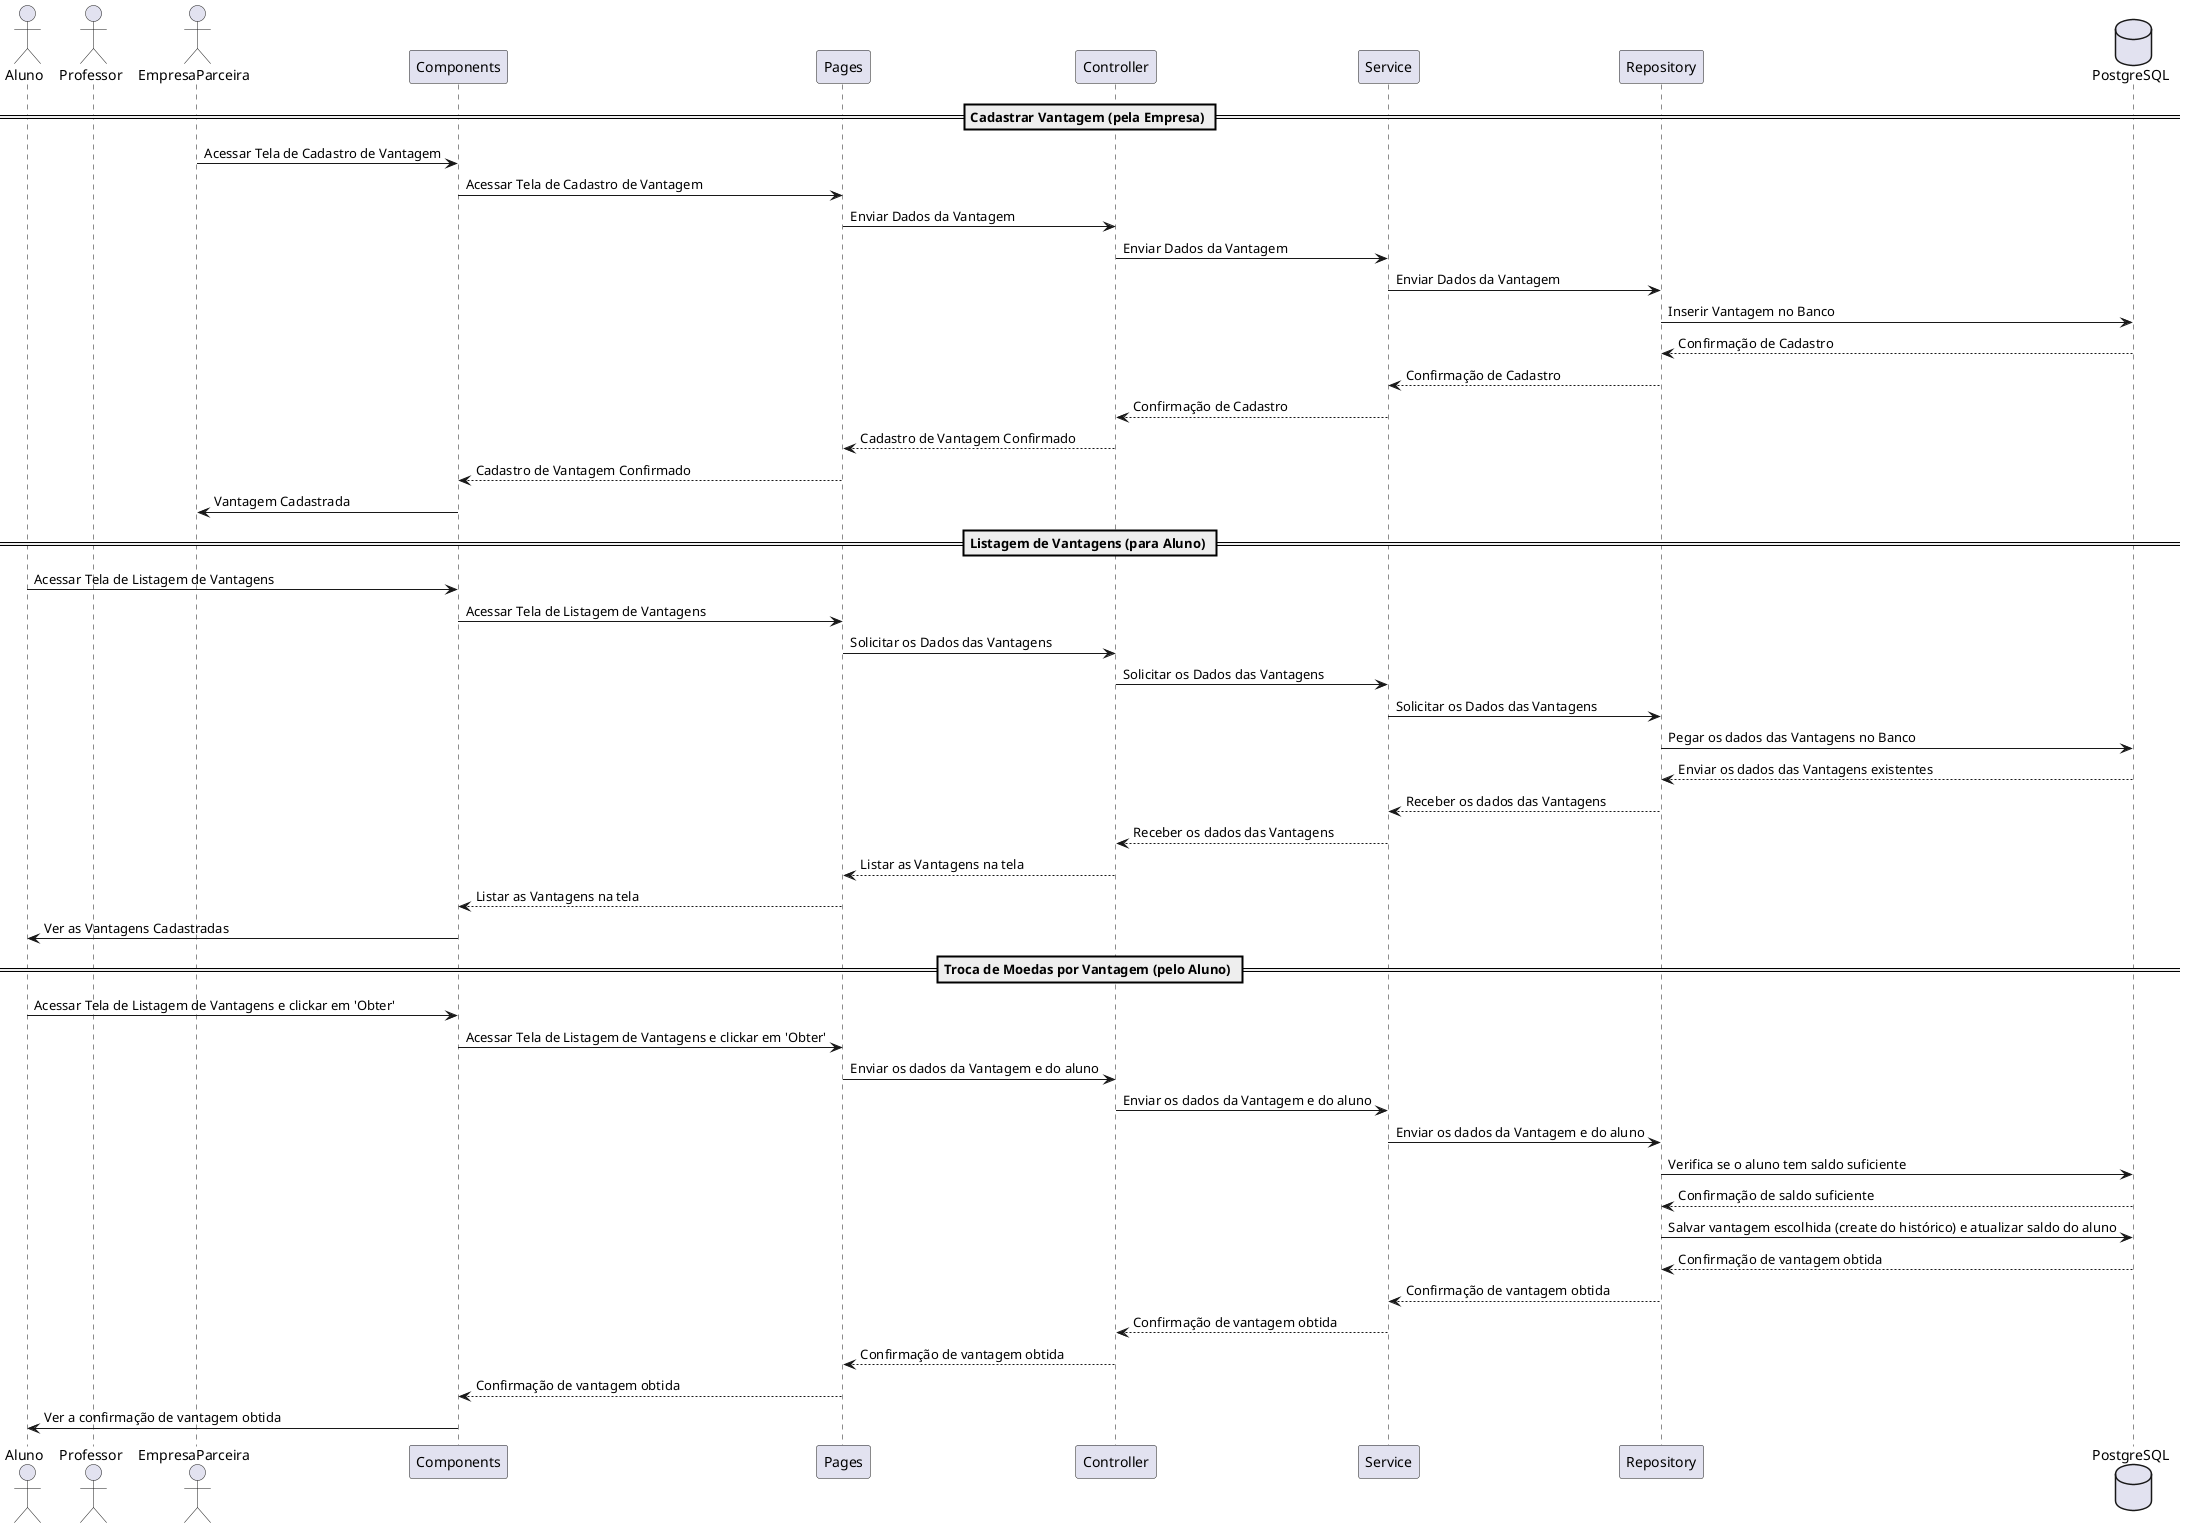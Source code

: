 @startuml
actor Aluno
actor Professor
actor EmpresaParceira

participant Components
participant Pages
participant Controller
participant Service
participant Repository
database PostgreSQL as BD


== Cadastrar Vantagem (pela Empresa) ==
EmpresaParceira -> Components: Acessar Tela de Cadastro de Vantagem
Components -> Pages: Acessar Tela de Cadastro de Vantagem
Pages -> Controller: Enviar Dados da Vantagem
Controller -> Service: Enviar Dados da Vantagem
Service -> Repository: Enviar Dados da Vantagem
Repository -> BD: Inserir Vantagem no Banco
BD --> Repository: Confirmação de Cadastro
Repository --> Service: Confirmação de Cadastro
Service --> Controller: Confirmação de Cadastro
Controller --> Pages: Cadastro de Vantagem Confirmado
Pages --> Components: Cadastro de Vantagem Confirmado
Components -> EmpresaParceira: Vantagem Cadastrada

== Listagem de Vantagens (para Aluno) ==
Aluno -> Components:  Acessar Tela de Listagem de Vantagens
Components -> Pages:  Acessar Tela de Listagem de Vantagens
Pages -> Controller: Solicitar os Dados das Vantagens
Controller -> Service: Solicitar os Dados das Vantagens
Service -> Repository: Solicitar os Dados das Vantagens
Repository -> BD: Pegar os dados das Vantagens no Banco
BD --> Repository: Enviar os dados das Vantagens existentes
Repository --> Service: Receber os dados das Vantagens
Service --> Controller: Receber os dados das Vantagens
Controller --> Pages: Listar as Vantagens na tela
Pages --> Components:  Listar as Vantagens na tela
Components -> Aluno: Ver as Vantagens Cadastradas

== Troca de Moedas por Vantagem (pelo Aluno) ==
Aluno -> Components:  Acessar Tela de Listagem de Vantagens e clickar em 'Obter'
Components -> Pages:  Acessar Tela de Listagem de Vantagens e clickar em 'Obter'
Pages -> Controller: Enviar os dados da Vantagem e do aluno
Controller -> Service: Enviar os dados da Vantagem e do aluno
Service -> Repository: Enviar os dados da Vantagem e do aluno
Repository -> BD: Verifica se o aluno tem saldo suficiente
BD --> Repository: Confirmação de saldo suficiente
Repository -> BD: Salvar vantagem escolhida (create do histórico) e atualizar saldo do aluno
BD --> Repository: Confirmação de vantagem obtida
Repository --> Service: Confirmação de vantagem obtida
Service --> Controller: Confirmação de vantagem obtida
Controller --> Pages: Confirmação de vantagem obtida
Pages --> Components:  Confirmação de vantagem obtida
Components -> Aluno: Ver a confirmação de vantagem obtida

@enduml
